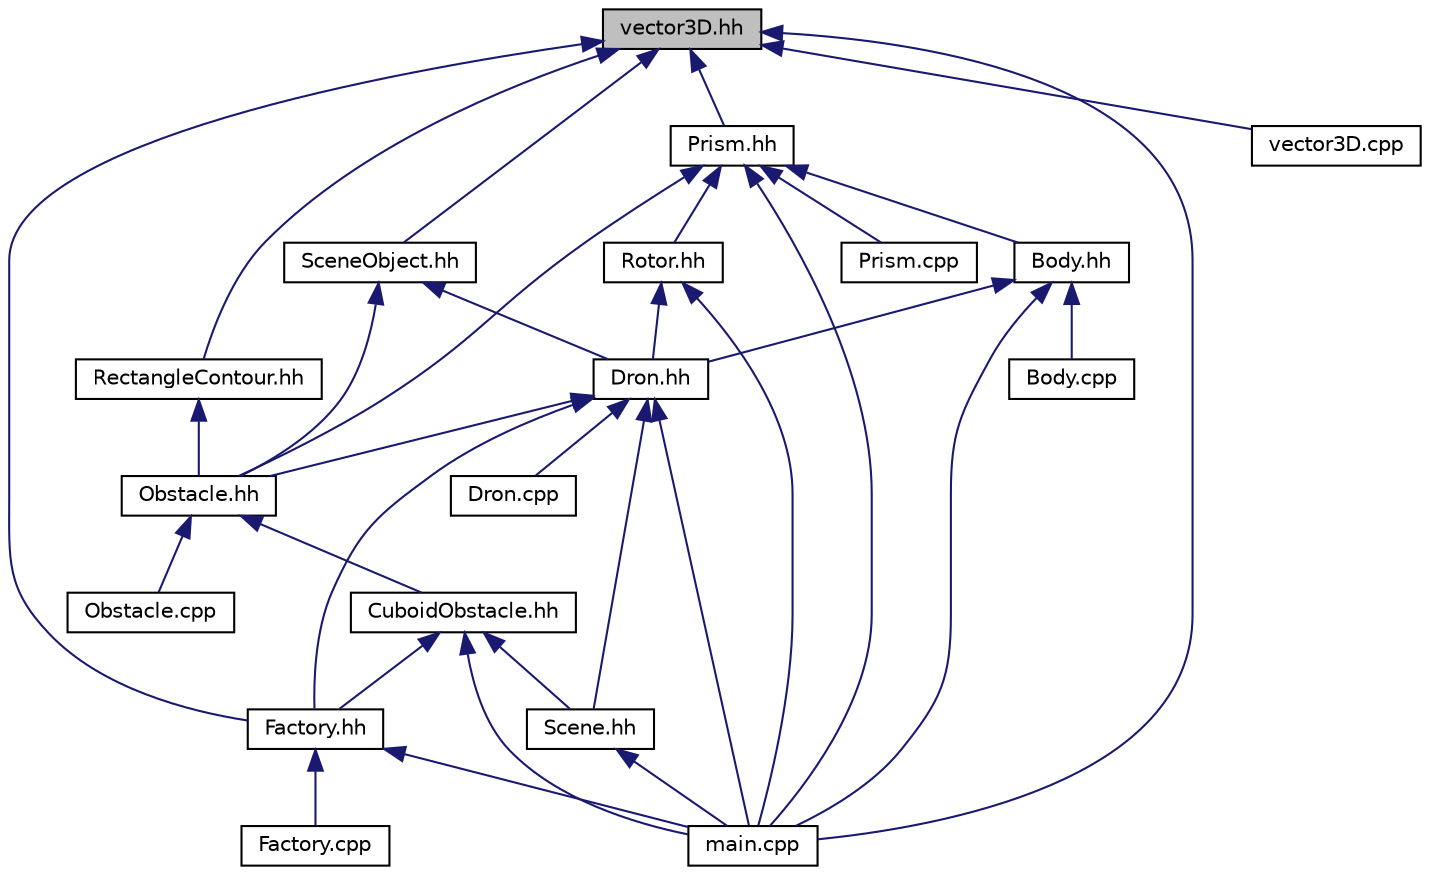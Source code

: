 digraph "vector3D.hh"
{
  edge [fontname="Helvetica",fontsize="10",labelfontname="Helvetica",labelfontsize="10"];
  node [fontname="Helvetica",fontsize="10",shape=record];
  Node5 [label="vector3D.hh",height=0.2,width=0.4,color="black", fillcolor="grey75", style="filled", fontcolor="black"];
  Node5 -> Node6 [dir="back",color="midnightblue",fontsize="10",style="solid",fontname="Helvetica"];
  Node6 [label="Prism.hh",height=0.2,width=0.4,color="black", fillcolor="white", style="filled",URL="$_prism_8hh.html",tooltip="Ten plik zawiera definicję klasy Prism. "];
  Node6 -> Node7 [dir="back",color="midnightblue",fontsize="10",style="solid",fontname="Helvetica"];
  Node7 [label="Body.hh",height=0.2,width=0.4,color="black", fillcolor="white", style="filled",URL="$_body_8hh.html",tooltip="Ten plik zawiera definicję klasy Body. "];
  Node7 -> Node8 [dir="back",color="midnightblue",fontsize="10",style="solid",fontname="Helvetica"];
  Node8 [label="Dron.hh",height=0.2,width=0.4,color="black", fillcolor="white", style="filled",URL="$_dron_8hh.html",tooltip="Ten plik zawiera definicję klasy Dron. "];
  Node8 -> Node9 [dir="back",color="midnightblue",fontsize="10",style="solid",fontname="Helvetica"];
  Node9 [label="Obstacle.hh",height=0.2,width=0.4,color="black", fillcolor="white", style="filled",URL="$_obstacle_8hh.html",tooltip="Ten plik zawiera definicję klasy Obstacle. "];
  Node9 -> Node10 [dir="back",color="midnightblue",fontsize="10",style="solid",fontname="Helvetica"];
  Node10 [label="CuboidObstacle.hh",height=0.2,width=0.4,color="black", fillcolor="white", style="filled",URL="$_cuboid_obstacle_8hh.html",tooltip="Ten plik zawiera definicję klasy CuboidObstacle. "];
  Node10 -> Node11 [dir="back",color="midnightblue",fontsize="10",style="solid",fontname="Helvetica"];
  Node11 [label="Factory.hh",height=0.2,width=0.4,color="black", fillcolor="white", style="filled",URL="$_factory_8hh.html",tooltip="Ten plik zawiera definicję klasy Factory. "];
  Node11 -> Node12 [dir="back",color="midnightblue",fontsize="10",style="solid",fontname="Helvetica"];
  Node12 [label="Factory.cpp",height=0.2,width=0.4,color="black", fillcolor="white", style="filled",URL="$_factory_8cpp.html"];
  Node11 -> Node13 [dir="back",color="midnightblue",fontsize="10",style="solid",fontname="Helvetica"];
  Node13 [label="main.cpp",height=0.2,width=0.4,color="black", fillcolor="white", style="filled",URL="$main_8cpp.html",tooltip="To jest główny plik programu. "];
  Node10 -> Node14 [dir="back",color="midnightblue",fontsize="10",style="solid",fontname="Helvetica"];
  Node14 [label="Scene.hh",height=0.2,width=0.4,color="black", fillcolor="white", style="filled",URL="$_scene_8hh.html",tooltip="Ten plik zawiera definicję klasy Scene. "];
  Node14 -> Node13 [dir="back",color="midnightblue",fontsize="10",style="solid",fontname="Helvetica"];
  Node10 -> Node13 [dir="back",color="midnightblue",fontsize="10",style="solid",fontname="Helvetica"];
  Node9 -> Node15 [dir="back",color="midnightblue",fontsize="10",style="solid",fontname="Helvetica"];
  Node15 [label="Obstacle.cpp",height=0.2,width=0.4,color="black", fillcolor="white", style="filled",URL="$_obstacle_8cpp.html",tooltip="Ten plik zawiera metody klasy Obstacle. "];
  Node8 -> Node11 [dir="back",color="midnightblue",fontsize="10",style="solid",fontname="Helvetica"];
  Node8 -> Node14 [dir="back",color="midnightblue",fontsize="10",style="solid",fontname="Helvetica"];
  Node8 -> Node16 [dir="back",color="midnightblue",fontsize="10",style="solid",fontname="Helvetica"];
  Node16 [label="Dron.cpp",height=0.2,width=0.4,color="black", fillcolor="white", style="filled",URL="$_dron_8cpp.html",tooltip="Ten plik zawiera metody klasy Dron. "];
  Node8 -> Node13 [dir="back",color="midnightblue",fontsize="10",style="solid",fontname="Helvetica"];
  Node7 -> Node17 [dir="back",color="midnightblue",fontsize="10",style="solid",fontname="Helvetica"];
  Node17 [label="Body.cpp",height=0.2,width=0.4,color="black", fillcolor="white", style="filled",URL="$_body_8cpp.html",tooltip="Ten plik zawiera metody klasy Body. "];
  Node7 -> Node13 [dir="back",color="midnightblue",fontsize="10",style="solid",fontname="Helvetica"];
  Node6 -> Node9 [dir="back",color="midnightblue",fontsize="10",style="solid",fontname="Helvetica"];
  Node6 -> Node18 [dir="back",color="midnightblue",fontsize="10",style="solid",fontname="Helvetica"];
  Node18 [label="Rotor.hh",height=0.2,width=0.4,color="black", fillcolor="white", style="filled",URL="$_rotor_8hh.html",tooltip="Ten plik zawiera definicję klasy Rotor. "];
  Node18 -> Node8 [dir="back",color="midnightblue",fontsize="10",style="solid",fontname="Helvetica"];
  Node18 -> Node13 [dir="back",color="midnightblue",fontsize="10",style="solid",fontname="Helvetica"];
  Node6 -> Node13 [dir="back",color="midnightblue",fontsize="10",style="solid",fontname="Helvetica"];
  Node6 -> Node19 [dir="back",color="midnightblue",fontsize="10",style="solid",fontname="Helvetica"];
  Node19 [label="Prism.cpp",height=0.2,width=0.4,color="black", fillcolor="white", style="filled",URL="$_prism_8cpp.html",tooltip="Ten plik zawiera metody klasy Prism. "];
  Node5 -> Node20 [dir="back",color="midnightblue",fontsize="10",style="solid",fontname="Helvetica"];
  Node20 [label="RectangleContour.hh",height=0.2,width=0.4,color="black", fillcolor="white", style="filled",URL="$_rectangle_contour_8hh.html",tooltip="Ten plik zawiera definicję klasy RectangleContour. "];
  Node20 -> Node9 [dir="back",color="midnightblue",fontsize="10",style="solid",fontname="Helvetica"];
  Node5 -> Node21 [dir="back",color="midnightblue",fontsize="10",style="solid",fontname="Helvetica"];
  Node21 [label="SceneObject.hh",height=0.2,width=0.4,color="black", fillcolor="white", style="filled",URL="$_scene_object_8hh.html",tooltip="Ten plik zawiera definicję klasy SceneObject. "];
  Node21 -> Node9 [dir="back",color="midnightblue",fontsize="10",style="solid",fontname="Helvetica"];
  Node21 -> Node8 [dir="back",color="midnightblue",fontsize="10",style="solid",fontname="Helvetica"];
  Node5 -> Node11 [dir="back",color="midnightblue",fontsize="10",style="solid",fontname="Helvetica"];
  Node5 -> Node13 [dir="back",color="midnightblue",fontsize="10",style="solid",fontname="Helvetica"];
  Node5 -> Node22 [dir="back",color="midnightblue",fontsize="10",style="solid",fontname="Helvetica"];
  Node22 [label="vector3D.cpp",height=0.2,width=0.4,color="black", fillcolor="white", style="filled",URL="$vector3_d_8cpp.html",tooltip="Ten plik służy tylko do poprawnej kompilacji programu. "];
}
